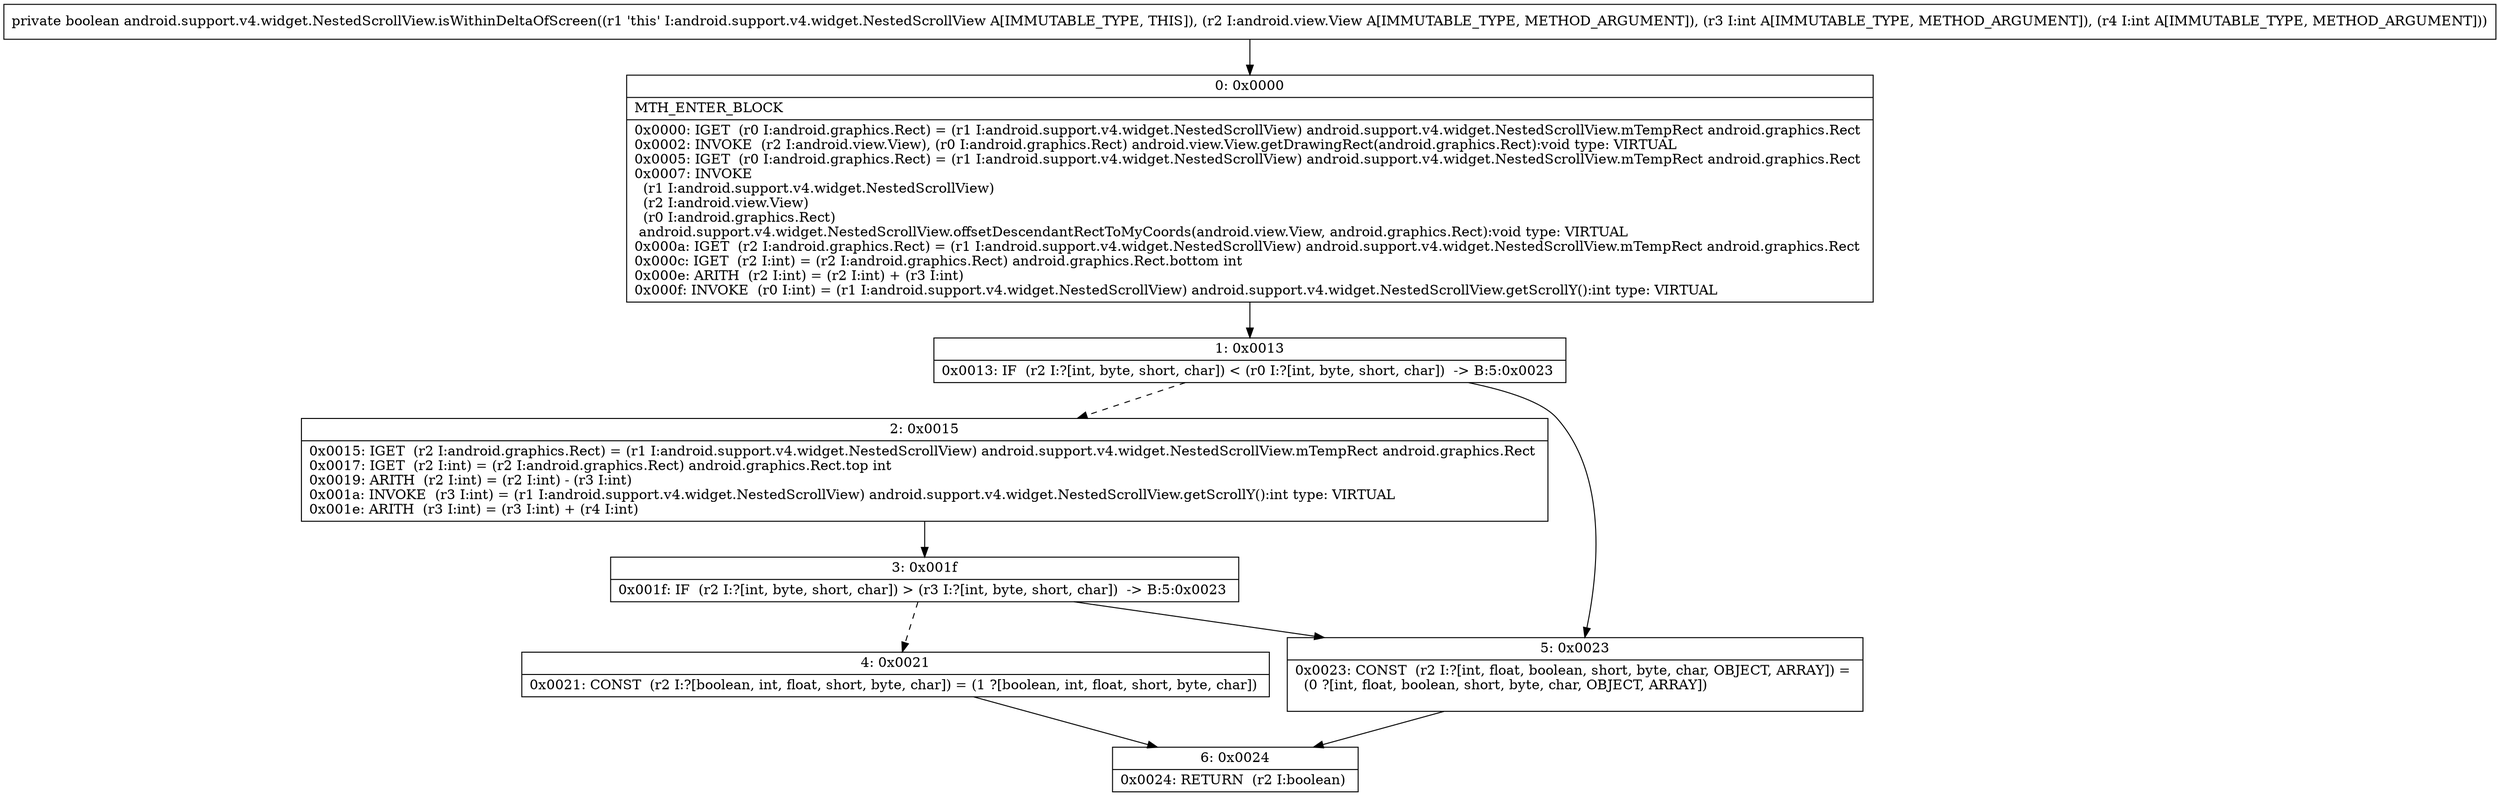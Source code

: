 digraph "CFG forandroid.support.v4.widget.NestedScrollView.isWithinDeltaOfScreen(Landroid\/view\/View;II)Z" {
Node_0 [shape=record,label="{0\:\ 0x0000|MTH_ENTER_BLOCK\l|0x0000: IGET  (r0 I:android.graphics.Rect) = (r1 I:android.support.v4.widget.NestedScrollView) android.support.v4.widget.NestedScrollView.mTempRect android.graphics.Rect \l0x0002: INVOKE  (r2 I:android.view.View), (r0 I:android.graphics.Rect) android.view.View.getDrawingRect(android.graphics.Rect):void type: VIRTUAL \l0x0005: IGET  (r0 I:android.graphics.Rect) = (r1 I:android.support.v4.widget.NestedScrollView) android.support.v4.widget.NestedScrollView.mTempRect android.graphics.Rect \l0x0007: INVOKE  \l  (r1 I:android.support.v4.widget.NestedScrollView)\l  (r2 I:android.view.View)\l  (r0 I:android.graphics.Rect)\l android.support.v4.widget.NestedScrollView.offsetDescendantRectToMyCoords(android.view.View, android.graphics.Rect):void type: VIRTUAL \l0x000a: IGET  (r2 I:android.graphics.Rect) = (r1 I:android.support.v4.widget.NestedScrollView) android.support.v4.widget.NestedScrollView.mTempRect android.graphics.Rect \l0x000c: IGET  (r2 I:int) = (r2 I:android.graphics.Rect) android.graphics.Rect.bottom int \l0x000e: ARITH  (r2 I:int) = (r2 I:int) + (r3 I:int) \l0x000f: INVOKE  (r0 I:int) = (r1 I:android.support.v4.widget.NestedScrollView) android.support.v4.widget.NestedScrollView.getScrollY():int type: VIRTUAL \l}"];
Node_1 [shape=record,label="{1\:\ 0x0013|0x0013: IF  (r2 I:?[int, byte, short, char]) \< (r0 I:?[int, byte, short, char])  \-\> B:5:0x0023 \l}"];
Node_2 [shape=record,label="{2\:\ 0x0015|0x0015: IGET  (r2 I:android.graphics.Rect) = (r1 I:android.support.v4.widget.NestedScrollView) android.support.v4.widget.NestedScrollView.mTempRect android.graphics.Rect \l0x0017: IGET  (r2 I:int) = (r2 I:android.graphics.Rect) android.graphics.Rect.top int \l0x0019: ARITH  (r2 I:int) = (r2 I:int) \- (r3 I:int) \l0x001a: INVOKE  (r3 I:int) = (r1 I:android.support.v4.widget.NestedScrollView) android.support.v4.widget.NestedScrollView.getScrollY():int type: VIRTUAL \l0x001e: ARITH  (r3 I:int) = (r3 I:int) + (r4 I:int) \l}"];
Node_3 [shape=record,label="{3\:\ 0x001f|0x001f: IF  (r2 I:?[int, byte, short, char]) \> (r3 I:?[int, byte, short, char])  \-\> B:5:0x0023 \l}"];
Node_4 [shape=record,label="{4\:\ 0x0021|0x0021: CONST  (r2 I:?[boolean, int, float, short, byte, char]) = (1 ?[boolean, int, float, short, byte, char]) \l}"];
Node_5 [shape=record,label="{5\:\ 0x0023|0x0023: CONST  (r2 I:?[int, float, boolean, short, byte, char, OBJECT, ARRAY]) = \l  (0 ?[int, float, boolean, short, byte, char, OBJECT, ARRAY])\l \l}"];
Node_6 [shape=record,label="{6\:\ 0x0024|0x0024: RETURN  (r2 I:boolean) \l}"];
MethodNode[shape=record,label="{private boolean android.support.v4.widget.NestedScrollView.isWithinDeltaOfScreen((r1 'this' I:android.support.v4.widget.NestedScrollView A[IMMUTABLE_TYPE, THIS]), (r2 I:android.view.View A[IMMUTABLE_TYPE, METHOD_ARGUMENT]), (r3 I:int A[IMMUTABLE_TYPE, METHOD_ARGUMENT]), (r4 I:int A[IMMUTABLE_TYPE, METHOD_ARGUMENT])) }"];
MethodNode -> Node_0;
Node_0 -> Node_1;
Node_1 -> Node_2[style=dashed];
Node_1 -> Node_5;
Node_2 -> Node_3;
Node_3 -> Node_4[style=dashed];
Node_3 -> Node_5;
Node_4 -> Node_6;
Node_5 -> Node_6;
}

